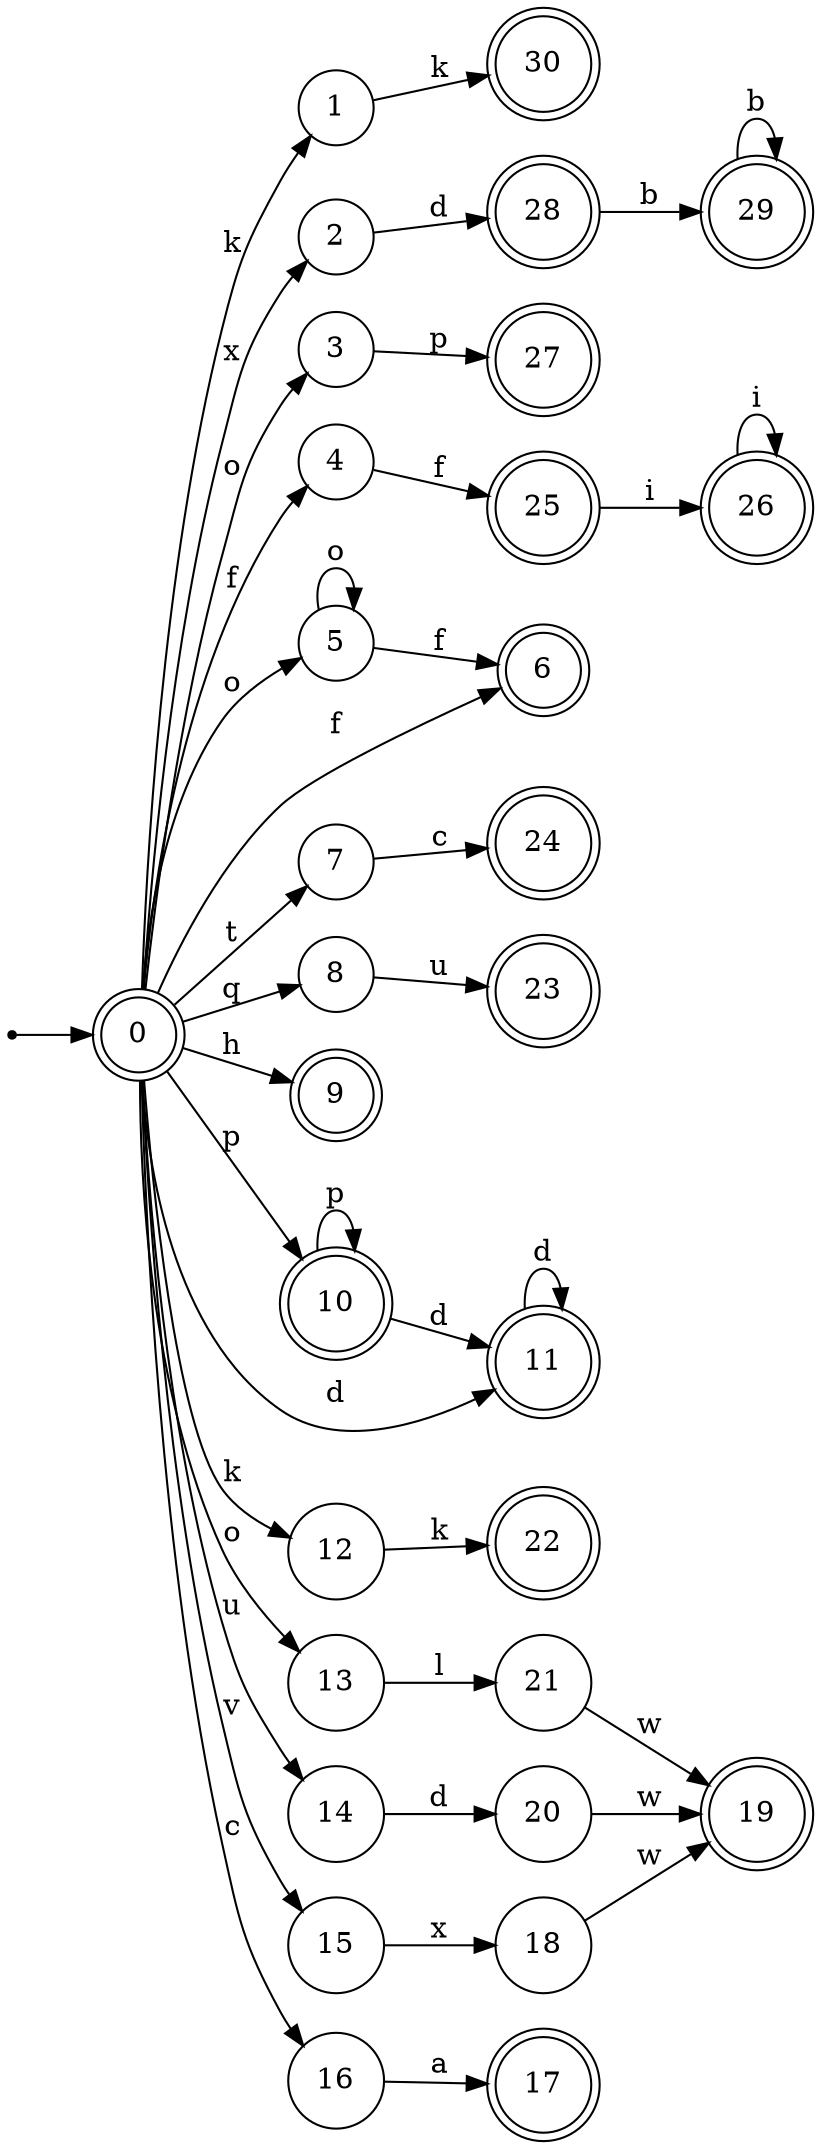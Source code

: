 digraph finite_state_machine {
rankdir=LR;
size="20,20";
node [shape = point]; "dummy0"
node [shape = doublecircle]; "0";"dummy0" -> "0";
node [shape = circle]; "1";
node [shape = circle]; "2";
node [shape = circle]; "3";
node [shape = circle]; "4";
node [shape = circle]; "5";
node [shape = doublecircle]; "6";node [shape = circle]; "7";
node [shape = circle]; "8";
node [shape = doublecircle]; "9";node [shape = doublecircle]; "10";node [shape = doublecircle]; "11";node [shape = circle]; "12";
node [shape = circle]; "13";
node [shape = circle]; "14";
node [shape = circle]; "15";
node [shape = circle]; "16";
node [shape = doublecircle]; "17";node [shape = circle]; "18";
node [shape = doublecircle]; "19";node [shape = circle]; "20";
node [shape = circle]; "21";
node [shape = doublecircle]; "22";node [shape = doublecircle]; "23";node [shape = doublecircle]; "24";node [shape = doublecircle]; "25";node [shape = doublecircle]; "26";node [shape = doublecircle]; "27";node [shape = doublecircle]; "28";node [shape = doublecircle]; "29";node [shape = doublecircle]; "30";"0" -> "1" [label = "k"];
 "0" -> "12" [label = "k"];
 "0" -> "2" [label = "x"];
 "0" -> "13" [label = "o"];
 "0" -> "3" [label = "o"];
 "0" -> "5" [label = "o"];
 "0" -> "4" [label = "f"];
 "0" -> "6" [label = "f"];
 "0" -> "7" [label = "t"];
 "0" -> "8" [label = "q"];
 "0" -> "9" [label = "h"];
 "0" -> "10" [label = "p"];
 "0" -> "11" [label = "d"];
 "0" -> "14" [label = "u"];
 "0" -> "15" [label = "v"];
 "0" -> "16" [label = "c"];
 "16" -> "17" [label = "a"];
 "15" -> "18" [label = "x"];
 "18" -> "19" [label = "w"];
 "14" -> "20" [label = "d"];
 "20" -> "19" [label = "w"];
 "13" -> "21" [label = "l"];
 "21" -> "19" [label = "w"];
 "12" -> "22" [label = "k"];
 "11" -> "11" [label = "d"];
 "10" -> "10" [label = "p"];
 "10" -> "11" [label = "d"];
 "8" -> "23" [label = "u"];
 "7" -> "24" [label = "c"];
 "5" -> "5" [label = "o"];
 "5" -> "6" [label = "f"];
 "4" -> "25" [label = "f"];
 "25" -> "26" [label = "i"];
 "26" -> "26" [label = "i"];
 "3" -> "27" [label = "p"];
 "2" -> "28" [label = "d"];
 "28" -> "29" [label = "b"];
 "29" -> "29" [label = "b"];
 "1" -> "30" [label = "k"];
 }
